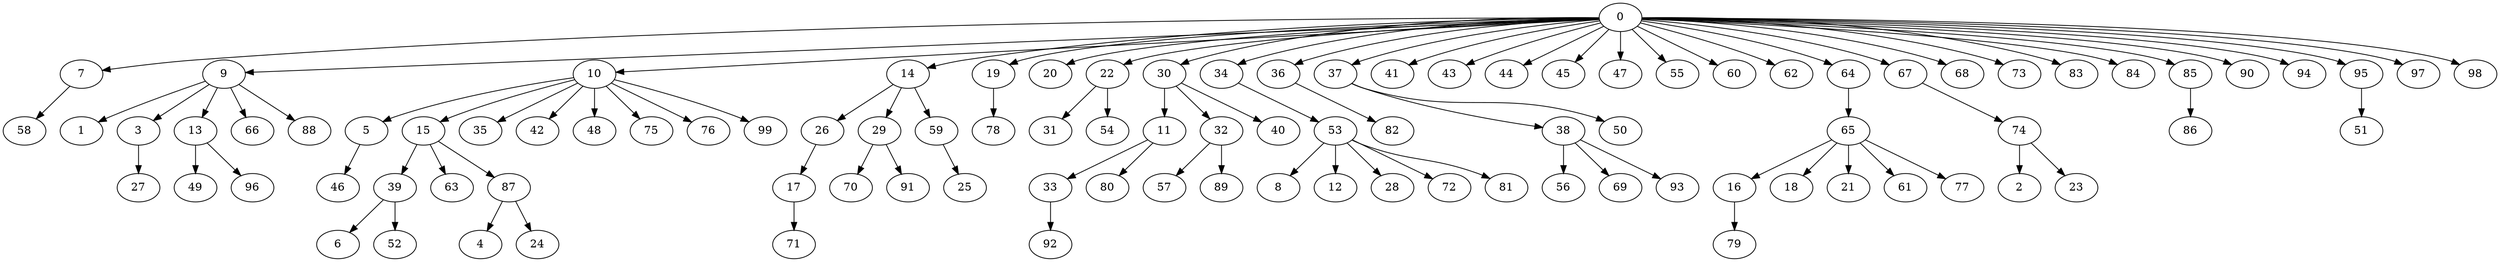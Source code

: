 digraph {
	0 [label=0]
	7 [label=7]
	9 [label=9]
	10 [label=10]
	14 [label=14]
	19 [label=19]
	20 [label=20]
	22 [label=22]
	30 [label=30]
	34 [label=34]
	36 [label=36]
	37 [label=37]
	41 [label=41]
	43 [label=43]
	44 [label=44]
	45 [label=45]
	47 [label=47]
	55 [label=55]
	60 [label=60]
	62 [label=62]
	64 [label=64]
	67 [label=67]
	68 [label=68]
	73 [label=73]
	83 [label=83]
	84 [label=84]
	85 [label=85]
	90 [label=90]
	94 [label=94]
	95 [label=95]
	97 [label=97]
	98 [label=98]
	58 [label=58]
	1 [label=1]
	3 [label=3]
	13 [label=13]
	66 [label=66]
	88 [label=88]
	5 [label=5]
	15 [label=15]
	35 [label=35]
	42 [label=42]
	48 [label=48]
	75 [label=75]
	76 [label=76]
	99 [label=99]
	26 [label=26]
	29 [label=29]
	59 [label=59]
	78 [label=78]
	31 [label=31]
	54 [label=54]
	11 [label=11]
	32 [label=32]
	40 [label=40]
	53 [label=53]
	82 [label=82]
	38 [label=38]
	50 [label=50]
	65 [label=65]
	74 [label=74]
	86 [label=86]
	51 [label=51]
	27 [label=27]
	49 [label=49]
	96 [label=96]
	46 [label=46]
	39 [label=39]
	63 [label=63]
	87 [label=87]
	17 [label=17]
	70 [label=70]
	91 [label=91]
	25 [label=25]
	33 [label=33]
	80 [label=80]
	57 [label=57]
	89 [label=89]
	8 [label=8]
	12 [label=12]
	28 [label=28]
	72 [label=72]
	81 [label=81]
	56 [label=56]
	69 [label=69]
	93 [label=93]
	16 [label=16]
	18 [label=18]
	21 [label=21]
	61 [label=61]
	77 [label=77]
	2 [label=2]
	23 [label=23]
	6 [label=6]
	52 [label=52]
	4 [label=4]
	24 [label=24]
	71 [label=71]
	92 [label=92]
	79 [label=79]
	0 -> 7
	0 -> 9
	0 -> 10
	0 -> 14
	0 -> 19
	0 -> 20
	0 -> 22
	0 -> 30
	0 -> 34
	0 -> 36
	0 -> 37
	0 -> 41
	0 -> 43
	0 -> 44
	0 -> 45
	0 -> 47
	0 -> 55
	0 -> 60
	0 -> 62
	0 -> 64
	0 -> 67
	0 -> 68
	0 -> 73
	0 -> 83
	0 -> 84
	0 -> 85
	0 -> 90
	0 -> 94
	0 -> 95
	0 -> 97
	0 -> 98
	7 -> 58
	9 -> 1
	9 -> 3
	9 -> 13
	9 -> 66
	9 -> 88
	10 -> 5
	10 -> 15
	10 -> 35
	10 -> 42
	10 -> 48
	10 -> 75
	10 -> 76
	10 -> 99
	14 -> 26
	14 -> 29
	14 -> 59
	19 -> 78
	22 -> 31
	22 -> 54
	30 -> 11
	30 -> 32
	30 -> 40
	34 -> 53
	36 -> 82
	37 -> 38
	37 -> 50
	64 -> 65
	67 -> 74
	85 -> 86
	95 -> 51
	3 -> 27
	13 -> 49
	13 -> 96
	5 -> 46
	15 -> 39
	15 -> 63
	15 -> 87
	26 -> 17
	29 -> 70
	29 -> 91
	59 -> 25
	11 -> 33
	11 -> 80
	32 -> 57
	32 -> 89
	53 -> 8
	53 -> 12
	53 -> 28
	53 -> 72
	53 -> 81
	38 -> 56
	38 -> 69
	38 -> 93
	65 -> 16
	65 -> 18
	65 -> 21
	65 -> 61
	65 -> 77
	74 -> 2
	74 -> 23
	39 -> 6
	39 -> 52
	87 -> 4
	87 -> 24
	17 -> 71
	33 -> 92
	16 -> 79
}
